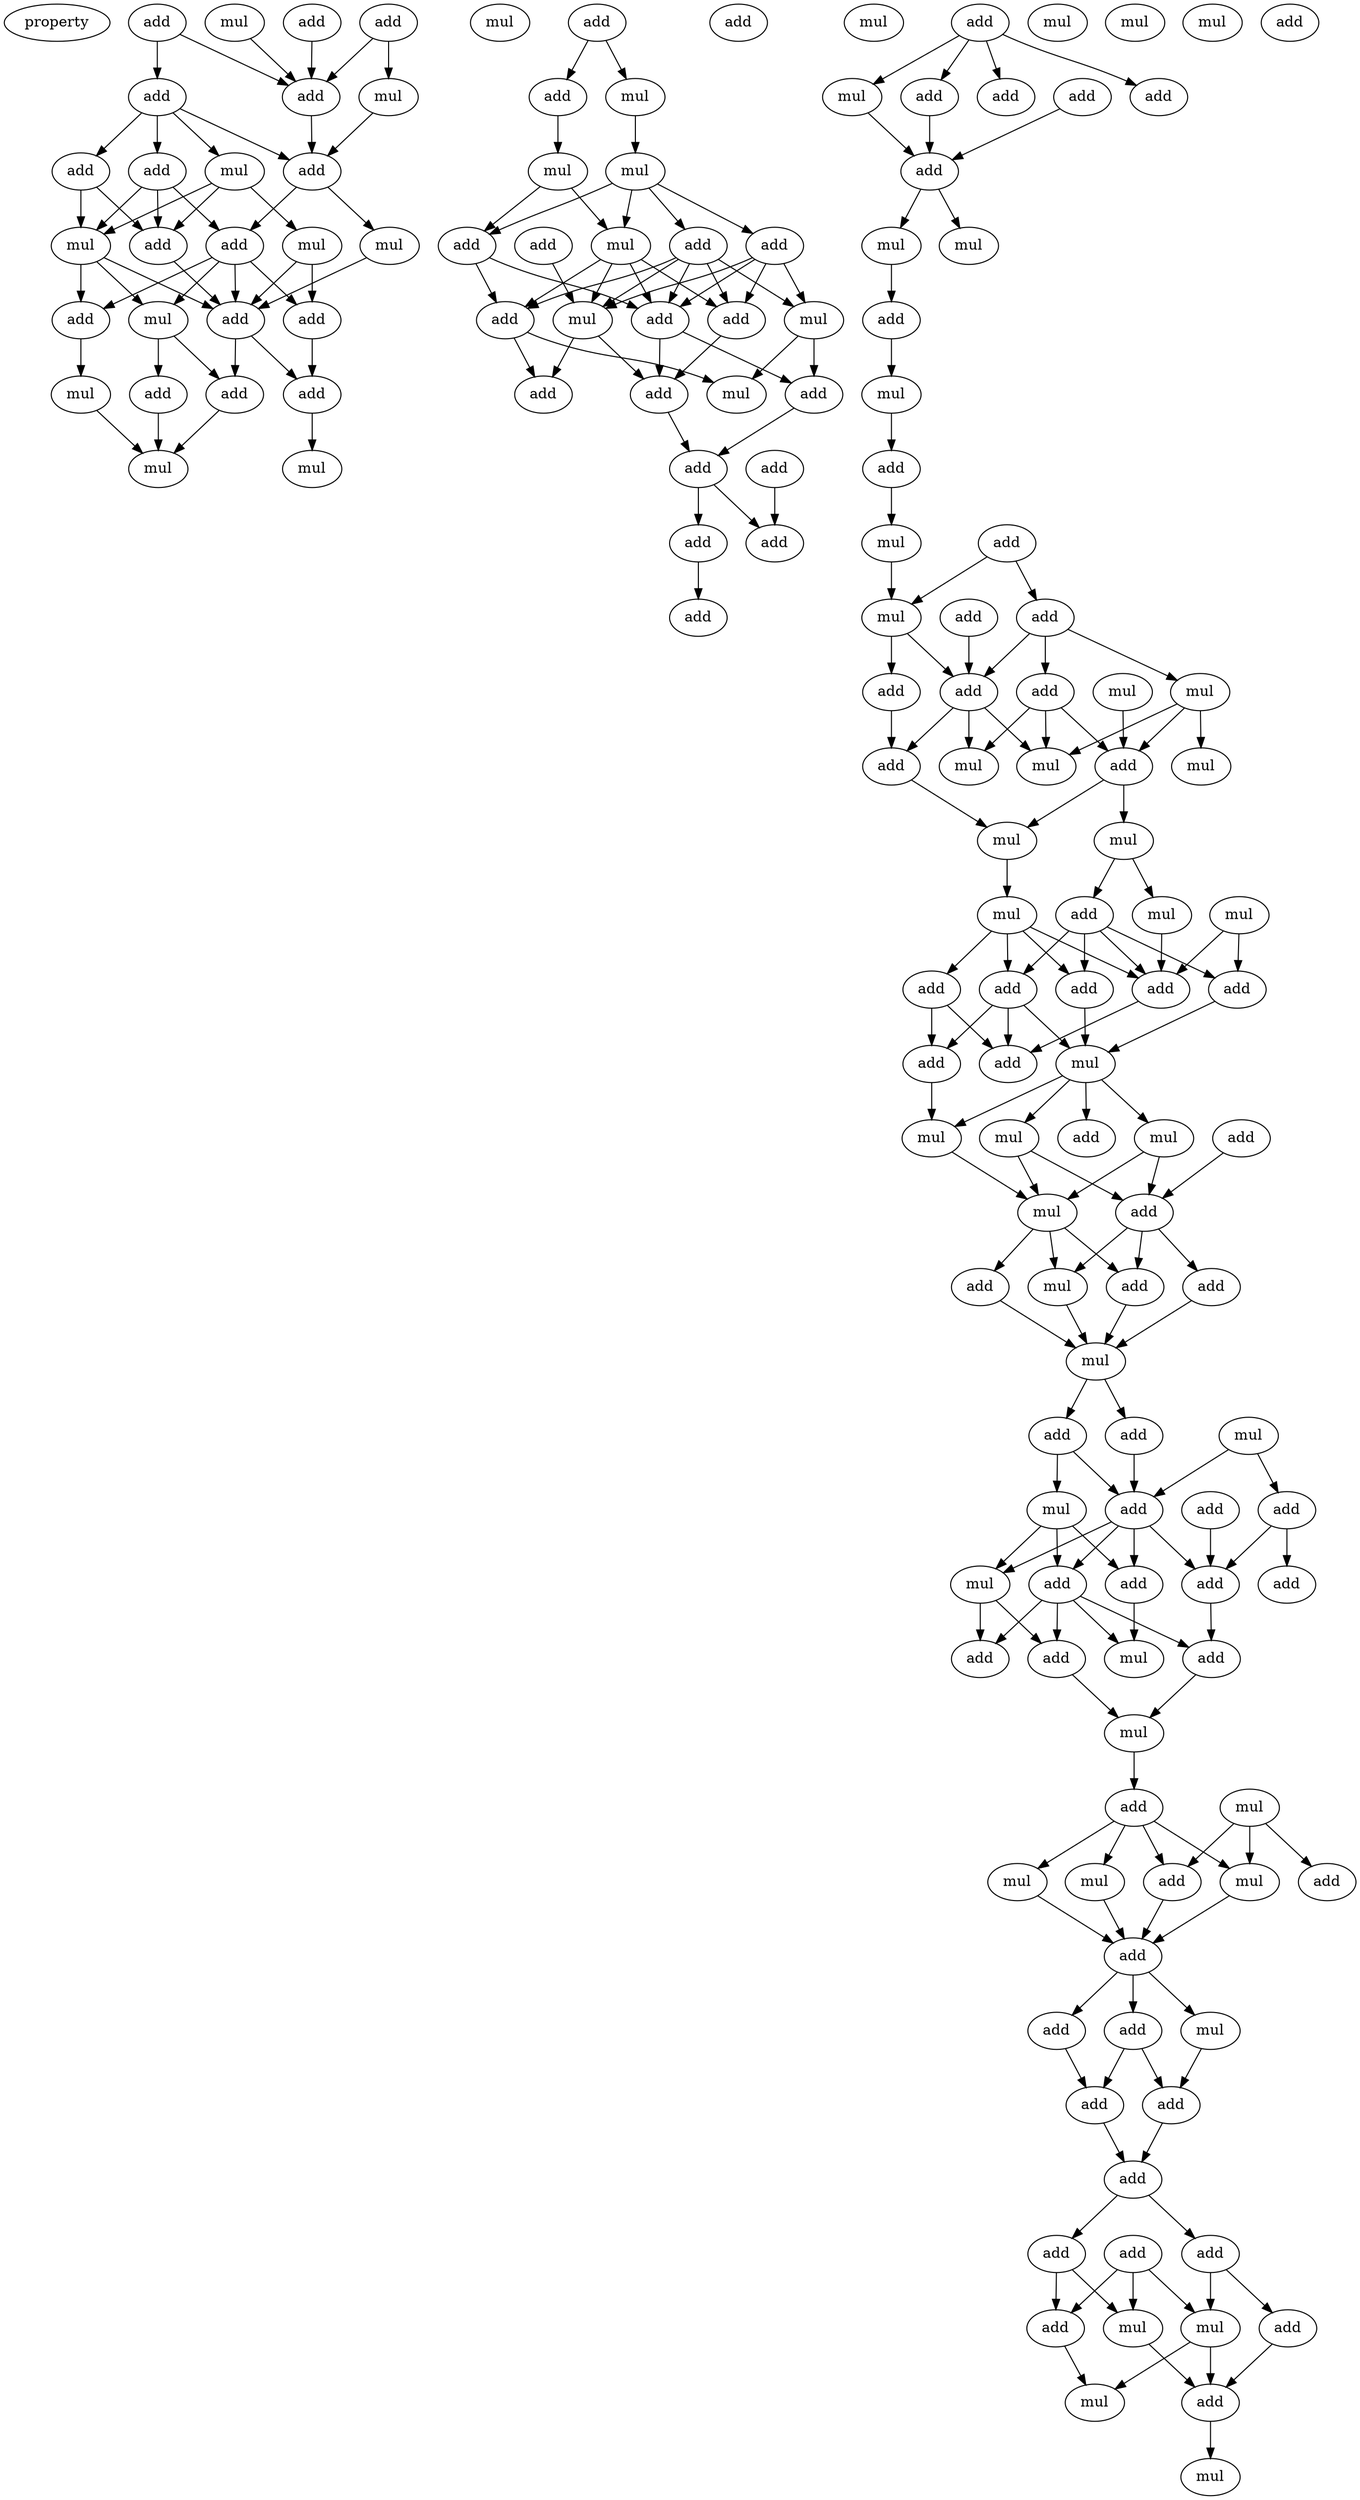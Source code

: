 digraph {
    node [fontcolor=black]
    property [mul=2,lf=1.8]
    0 [ label = add ];
    1 [ label = add ];
    2 [ label = mul ];
    3 [ label = add ];
    4 [ label = mul ];
    5 [ label = add ];
    6 [ label = add ];
    7 [ label = mul ];
    8 [ label = mul ];
    9 [ label = add ];
    10 [ label = add ];
    11 [ label = add ];
    12 [ label = mul ];
    13 [ label = add ];
    14 [ label = mul ];
    15 [ label = add ];
    16 [ label = mul ];
    17 [ label = add ];
    18 [ label = add ];
    19 [ label = mul ];
    20 [ label = add ];
    21 [ label = add ];
    22 [ label = mul ];
    23 [ label = add ];
    24 [ label = add ];
    25 [ label = mul ];
    26 [ label = mul ];
    27 [ label = add ];
    28 [ label = mul ];
    29 [ label = add ];
    30 [ label = add ];
    31 [ label = mul ];
    32 [ label = mul ];
    33 [ label = add ];
    34 [ label = add ];
    35 [ label = mul ];
    36 [ label = add ];
    37 [ label = add ];
    38 [ label = add ];
    39 [ label = add ];
    40 [ label = add ];
    41 [ label = mul ];
    42 [ label = mul ];
    43 [ label = add ];
    44 [ label = add ];
    45 [ label = mul ];
    46 [ label = add ];
    47 [ label = add ];
    48 [ label = add ];
    49 [ label = add ];
    50 [ label = mul ];
    51 [ label = add ];
    52 [ label = add ];
    53 [ label = add ];
    54 [ label = add ];
    55 [ label = add ];
    56 [ label = add ];
    57 [ label = add ];
    58 [ label = mul ];
    59 [ label = add ];
    60 [ label = mul ];
    61 [ label = mul ];
    62 [ label = add ];
    63 [ label = mul ];
    64 [ label = mul ];
    65 [ label = add ];
    66 [ label = mul ];
    67 [ label = add ];
    68 [ label = add ];
    69 [ label = add ];
    70 [ label = mul ];
    71 [ label = add ];
    72 [ label = mul ];
    73 [ label = mul ];
    74 [ label = add ];
    75 [ label = add ];
    76 [ label = mul ];
    77 [ label = add ];
    78 [ label = mul ];
    79 [ label = add ];
    80 [ label = mul ];
    81 [ label = mul ];
    82 [ label = mul ];
    83 [ label = mul ];
    84 [ label = add ];
    85 [ label = mul ];
    86 [ label = mul ];
    87 [ label = add ];
    88 [ label = add ];
    89 [ label = add ];
    90 [ label = add ];
    91 [ label = add ];
    92 [ label = mul ];
    93 [ label = add ];
    94 [ label = add ];
    95 [ label = mul ];
    96 [ label = add ];
    97 [ label = mul ];
    98 [ label = mul ];
    99 [ label = add ];
    100 [ label = add ];
    101 [ label = mul ];
    102 [ label = mul ];
    103 [ label = add ];
    104 [ label = add ];
    105 [ label = add ];
    106 [ label = mul ];
    107 [ label = mul ];
    108 [ label = add ];
    109 [ label = add ];
    110 [ label = mul ];
    111 [ label = add ];
    112 [ label = add ];
    113 [ label = mul ];
    114 [ label = add ];
    115 [ label = mul ];
    116 [ label = add ];
    117 [ label = add ];
    118 [ label = add ];
    119 [ label = add ];
    120 [ label = mul ];
    121 [ label = add ];
    122 [ label = add ];
    123 [ label = add ];
    124 [ label = mul ];
    125 [ label = mul ];
    126 [ label = add ];
    127 [ label = mul ];
    128 [ label = add ];
    129 [ label = add ];
    130 [ label = mul ];
    131 [ label = mul ];
    132 [ label = add ];
    133 [ label = add ];
    134 [ label = add ];
    135 [ label = mul ];
    136 [ label = add ];
    137 [ label = mul ];
    138 [ label = add ];
    139 [ label = add ];
    140 [ label = add ];
    141 [ label = add ];
    142 [ label = add ];
    143 [ label = mul ];
    144 [ label = add ];
    145 [ label = mul ];
    146 [ label = add ];
    147 [ label = mul ];
    148 [ label = add ];
    149 [ label = add ];
    150 [ label = mul ];
    0 -> 5 [ name = 0 ];
    0 -> 6 [ name = 1 ];
    1 -> 6 [ name = 2 ];
    3 -> 6 [ name = 3 ];
    3 -> 7 [ name = 4 ];
    4 -> 6 [ name = 5 ];
    5 -> 8 [ name = 6 ];
    5 -> 9 [ name = 7 ];
    5 -> 10 [ name = 8 ];
    5 -> 11 [ name = 9 ];
    6 -> 10 [ name = 10 ];
    7 -> 10 [ name = 11 ];
    8 -> 12 [ name = 12 ];
    8 -> 14 [ name = 13 ];
    8 -> 15 [ name = 14 ];
    9 -> 13 [ name = 15 ];
    9 -> 14 [ name = 16 ];
    9 -> 15 [ name = 17 ];
    10 -> 13 [ name = 18 ];
    10 -> 16 [ name = 19 ];
    11 -> 14 [ name = 20 ];
    11 -> 15 [ name = 21 ];
    12 -> 17 [ name = 22 ];
    12 -> 20 [ name = 23 ];
    13 -> 17 [ name = 24 ];
    13 -> 18 [ name = 25 ];
    13 -> 19 [ name = 26 ];
    13 -> 20 [ name = 27 ];
    14 -> 18 [ name = 28 ];
    14 -> 19 [ name = 29 ];
    14 -> 20 [ name = 30 ];
    15 -> 20 [ name = 31 ];
    16 -> 20 [ name = 32 ];
    17 -> 21 [ name = 33 ];
    18 -> 22 [ name = 34 ];
    19 -> 23 [ name = 35 ];
    19 -> 24 [ name = 36 ];
    20 -> 21 [ name = 37 ];
    20 -> 24 [ name = 38 ];
    21 -> 26 [ name = 39 ];
    22 -> 25 [ name = 40 ];
    23 -> 25 [ name = 41 ];
    24 -> 25 [ name = 42 ];
    27 -> 28 [ name = 43 ];
    27 -> 30 [ name = 44 ];
    28 -> 32 [ name = 45 ];
    30 -> 31 [ name = 46 ];
    31 -> 34 [ name = 47 ];
    31 -> 35 [ name = 48 ];
    32 -> 34 [ name = 49 ];
    32 -> 35 [ name = 50 ];
    32 -> 36 [ name = 51 ];
    32 -> 37 [ name = 52 ];
    33 -> 41 [ name = 53 ];
    34 -> 38 [ name = 54 ];
    34 -> 39 [ name = 55 ];
    35 -> 38 [ name = 56 ];
    35 -> 39 [ name = 57 ];
    35 -> 40 [ name = 58 ];
    35 -> 41 [ name = 59 ];
    36 -> 39 [ name = 60 ];
    36 -> 40 [ name = 61 ];
    36 -> 41 [ name = 62 ];
    36 -> 42 [ name = 63 ];
    37 -> 38 [ name = 64 ];
    37 -> 39 [ name = 65 ];
    37 -> 40 [ name = 66 ];
    37 -> 41 [ name = 67 ];
    37 -> 42 [ name = 68 ];
    38 -> 43 [ name = 69 ];
    38 -> 45 [ name = 70 ];
    39 -> 44 [ name = 71 ];
    39 -> 46 [ name = 72 ];
    40 -> 44 [ name = 73 ];
    41 -> 43 [ name = 74 ];
    41 -> 44 [ name = 75 ];
    42 -> 45 [ name = 76 ];
    42 -> 46 [ name = 77 ];
    44 -> 47 [ name = 78 ];
    46 -> 47 [ name = 79 ];
    47 -> 49 [ name = 80 ];
    47 -> 51 [ name = 81 ];
    48 -> 51 [ name = 82 ];
    49 -> 52 [ name = 83 ];
    53 -> 55 [ name = 84 ];
    53 -> 56 [ name = 85 ];
    53 -> 57 [ name = 86 ];
    53 -> 58 [ name = 87 ];
    54 -> 59 [ name = 88 ];
    57 -> 59 [ name = 89 ];
    58 -> 59 [ name = 90 ];
    59 -> 60 [ name = 91 ];
    59 -> 61 [ name = 92 ];
    60 -> 62 [ name = 93 ];
    62 -> 64 [ name = 94 ];
    64 -> 65 [ name = 95 ];
    65 -> 66 [ name = 96 ];
    66 -> 70 [ name = 97 ];
    67 -> 68 [ name = 98 ];
    67 -> 70 [ name = 99 ];
    68 -> 72 [ name = 100 ];
    68 -> 74 [ name = 101 ];
    68 -> 75 [ name = 102 ];
    69 -> 75 [ name = 103 ];
    70 -> 71 [ name = 104 ];
    70 -> 75 [ name = 105 ];
    71 -> 77 [ name = 106 ];
    72 -> 76 [ name = 107 ];
    72 -> 79 [ name = 108 ];
    72 -> 80 [ name = 109 ];
    73 -> 79 [ name = 110 ];
    74 -> 78 [ name = 111 ];
    74 -> 79 [ name = 112 ];
    74 -> 80 [ name = 113 ];
    75 -> 77 [ name = 114 ];
    75 -> 78 [ name = 115 ];
    75 -> 80 [ name = 116 ];
    77 -> 81 [ name = 117 ];
    79 -> 81 [ name = 118 ];
    79 -> 82 [ name = 119 ];
    81 -> 83 [ name = 120 ];
    82 -> 84 [ name = 121 ];
    82 -> 86 [ name = 122 ];
    83 -> 87 [ name = 123 ];
    83 -> 88 [ name = 124 ];
    83 -> 89 [ name = 125 ];
    83 -> 91 [ name = 126 ];
    84 -> 87 [ name = 127 ];
    84 -> 89 [ name = 128 ];
    84 -> 90 [ name = 129 ];
    84 -> 91 [ name = 130 ];
    85 -> 90 [ name = 131 ];
    85 -> 91 [ name = 132 ];
    86 -> 91 [ name = 133 ];
    87 -> 92 [ name = 134 ];
    87 -> 93 [ name = 135 ];
    87 -> 94 [ name = 136 ];
    88 -> 93 [ name = 137 ];
    88 -> 94 [ name = 138 ];
    89 -> 92 [ name = 139 ];
    90 -> 92 [ name = 140 ];
    91 -> 94 [ name = 141 ];
    92 -> 95 [ name = 142 ];
    92 -> 97 [ name = 143 ];
    92 -> 98 [ name = 144 ];
    92 -> 99 [ name = 145 ];
    93 -> 95 [ name = 146 ];
    95 -> 101 [ name = 147 ];
    96 -> 100 [ name = 148 ];
    97 -> 100 [ name = 149 ];
    97 -> 101 [ name = 150 ];
    98 -> 100 [ name = 151 ];
    98 -> 101 [ name = 152 ];
    100 -> 102 [ name = 153 ];
    100 -> 103 [ name = 154 ];
    100 -> 105 [ name = 155 ];
    101 -> 102 [ name = 156 ];
    101 -> 103 [ name = 157 ];
    101 -> 104 [ name = 158 ];
    102 -> 107 [ name = 159 ];
    103 -> 107 [ name = 160 ];
    104 -> 107 [ name = 161 ];
    105 -> 107 [ name = 162 ];
    107 -> 108 [ name = 163 ];
    107 -> 109 [ name = 164 ];
    108 -> 111 [ name = 165 ];
    108 -> 113 [ name = 166 ];
    109 -> 111 [ name = 167 ];
    110 -> 111 [ name = 168 ];
    110 -> 112 [ name = 169 ];
    111 -> 115 [ name = 170 ];
    111 -> 116 [ name = 171 ];
    111 -> 118 [ name = 172 ];
    111 -> 119 [ name = 173 ];
    112 -> 117 [ name = 174 ];
    112 -> 119 [ name = 175 ];
    113 -> 115 [ name = 176 ];
    113 -> 116 [ name = 177 ];
    113 -> 118 [ name = 178 ];
    114 -> 119 [ name = 179 ];
    115 -> 121 [ name = 180 ];
    115 -> 122 [ name = 181 ];
    116 -> 120 [ name = 182 ];
    118 -> 120 [ name = 183 ];
    118 -> 121 [ name = 184 ];
    118 -> 122 [ name = 185 ];
    118 -> 123 [ name = 186 ];
    119 -> 123 [ name = 187 ];
    121 -> 124 [ name = 188 ];
    123 -> 124 [ name = 189 ];
    124 -> 126 [ name = 190 ];
    125 -> 128 [ name = 191 ];
    125 -> 129 [ name = 192 ];
    125 -> 130 [ name = 193 ];
    126 -> 127 [ name = 194 ];
    126 -> 128 [ name = 195 ];
    126 -> 130 [ name = 196 ];
    126 -> 131 [ name = 197 ];
    127 -> 132 [ name = 198 ];
    128 -> 132 [ name = 199 ];
    130 -> 132 [ name = 200 ];
    131 -> 132 [ name = 201 ];
    132 -> 133 [ name = 202 ];
    132 -> 134 [ name = 203 ];
    132 -> 135 [ name = 204 ];
    133 -> 136 [ name = 205 ];
    133 -> 138 [ name = 206 ];
    134 -> 136 [ name = 207 ];
    135 -> 138 [ name = 208 ];
    136 -> 139 [ name = 209 ];
    138 -> 139 [ name = 210 ];
    139 -> 140 [ name = 211 ];
    139 -> 141 [ name = 212 ];
    140 -> 145 [ name = 213 ];
    140 -> 146 [ name = 214 ];
    141 -> 143 [ name = 215 ];
    141 -> 144 [ name = 216 ];
    142 -> 143 [ name = 217 ];
    142 -> 145 [ name = 218 ];
    142 -> 146 [ name = 219 ];
    143 -> 147 [ name = 220 ];
    143 -> 148 [ name = 221 ];
    144 -> 148 [ name = 222 ];
    145 -> 148 [ name = 223 ];
    146 -> 147 [ name = 224 ];
    148 -> 150 [ name = 225 ];
}
